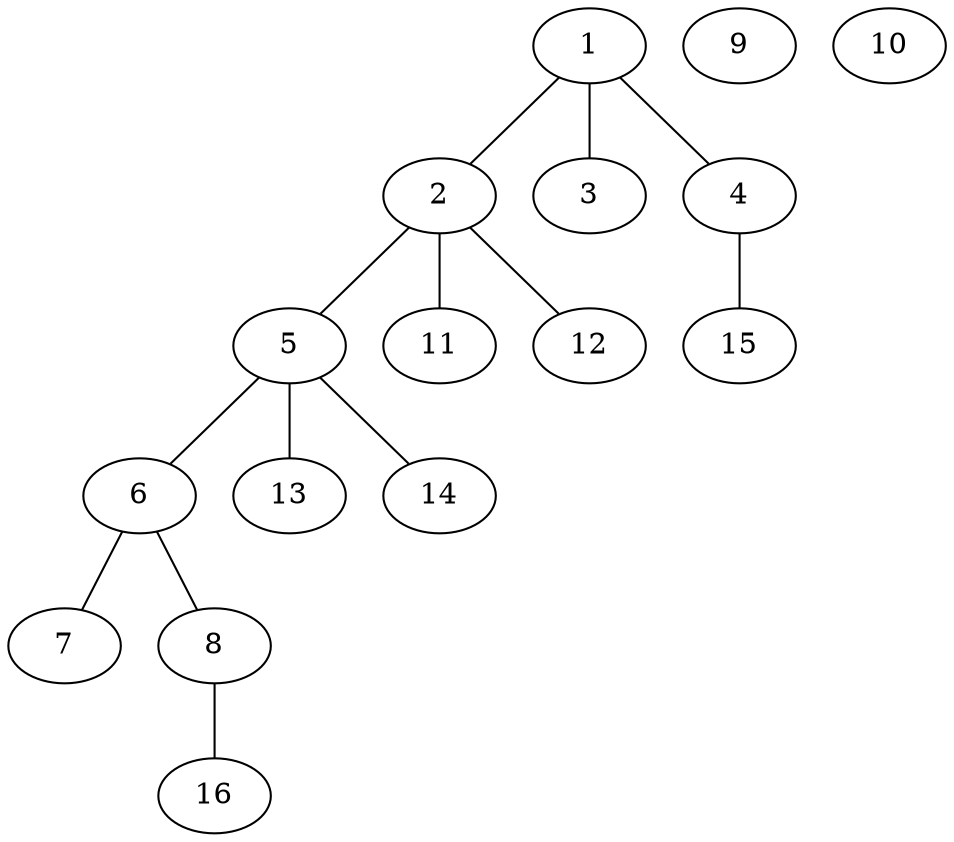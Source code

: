 graph molecule_1092 {
	1	 [chem=C];
	2	 [chem=C];
	1 -- 2	 [valence=1];
	3	 [chem=O];
	1 -- 3	 [valence=2];
	4	 [chem=O];
	1 -- 4	 [valence=1];
	5	 [chem=C];
	2 -- 5	 [valence=1];
	11	 [chem=H];
	2 -- 11	 [valence=1];
	12	 [chem=H];
	2 -- 12	 [valence=1];
	15	 [chem=H];
	4 -- 15	 [valence=1];
	6	 [chem=C];
	5 -- 6	 [valence=1];
	13	 [chem=H];
	5 -- 13	 [valence=1];
	14	 [chem=H];
	5 -- 14	 [valence=1];
	7	 [chem=O];
	6 -- 7	 [valence=2];
	8	 [chem=O];
	6 -- 8	 [valence=1];
	16	 [chem=H];
	8 -- 16	 [valence=1];
	9	 [chem=Na];
	10	 [chem=Na];
}
